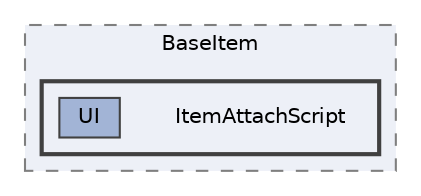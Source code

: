 digraph "003_Item/Item/BaseItem/ItemAttachScript"
{
 // LATEX_PDF_SIZE
  bgcolor="transparent";
  edge [fontname=Helvetica,fontsize=10,labelfontname=Helvetica,labelfontsize=10];
  node [fontname=Helvetica,fontsize=10,shape=box,height=0.2,width=0.4];
  compound=true
  subgraph clusterdir_32d354a89389014727e18595630980f6 {
    graph [ bgcolor="#edf0f7", pencolor="grey50", label="BaseItem", fontname=Helvetica,fontsize=10 style="filled,dashed", URL="dir_32d354a89389014727e18595630980f6.html",tooltip=""]
  subgraph clusterdir_67c2d44726c4c6b178d8ab5161e8e1c6 {
    graph [ bgcolor="#edf0f7", pencolor="grey25", label="", fontname=Helvetica,fontsize=10 style="filled,bold", URL="dir_67c2d44726c4c6b178d8ab5161e8e1c6.html",tooltip=""]
    dir_67c2d44726c4c6b178d8ab5161e8e1c6 [shape=plaintext, label="ItemAttachScript"];
  dir_4ece569b7df2a1582ed15c083489062c [label="UI", fillcolor="#a2b4d6", color="grey25", style="filled", URL="dir_4ece569b7df2a1582ed15c083489062c.html",tooltip=""];
  }
  }
}
